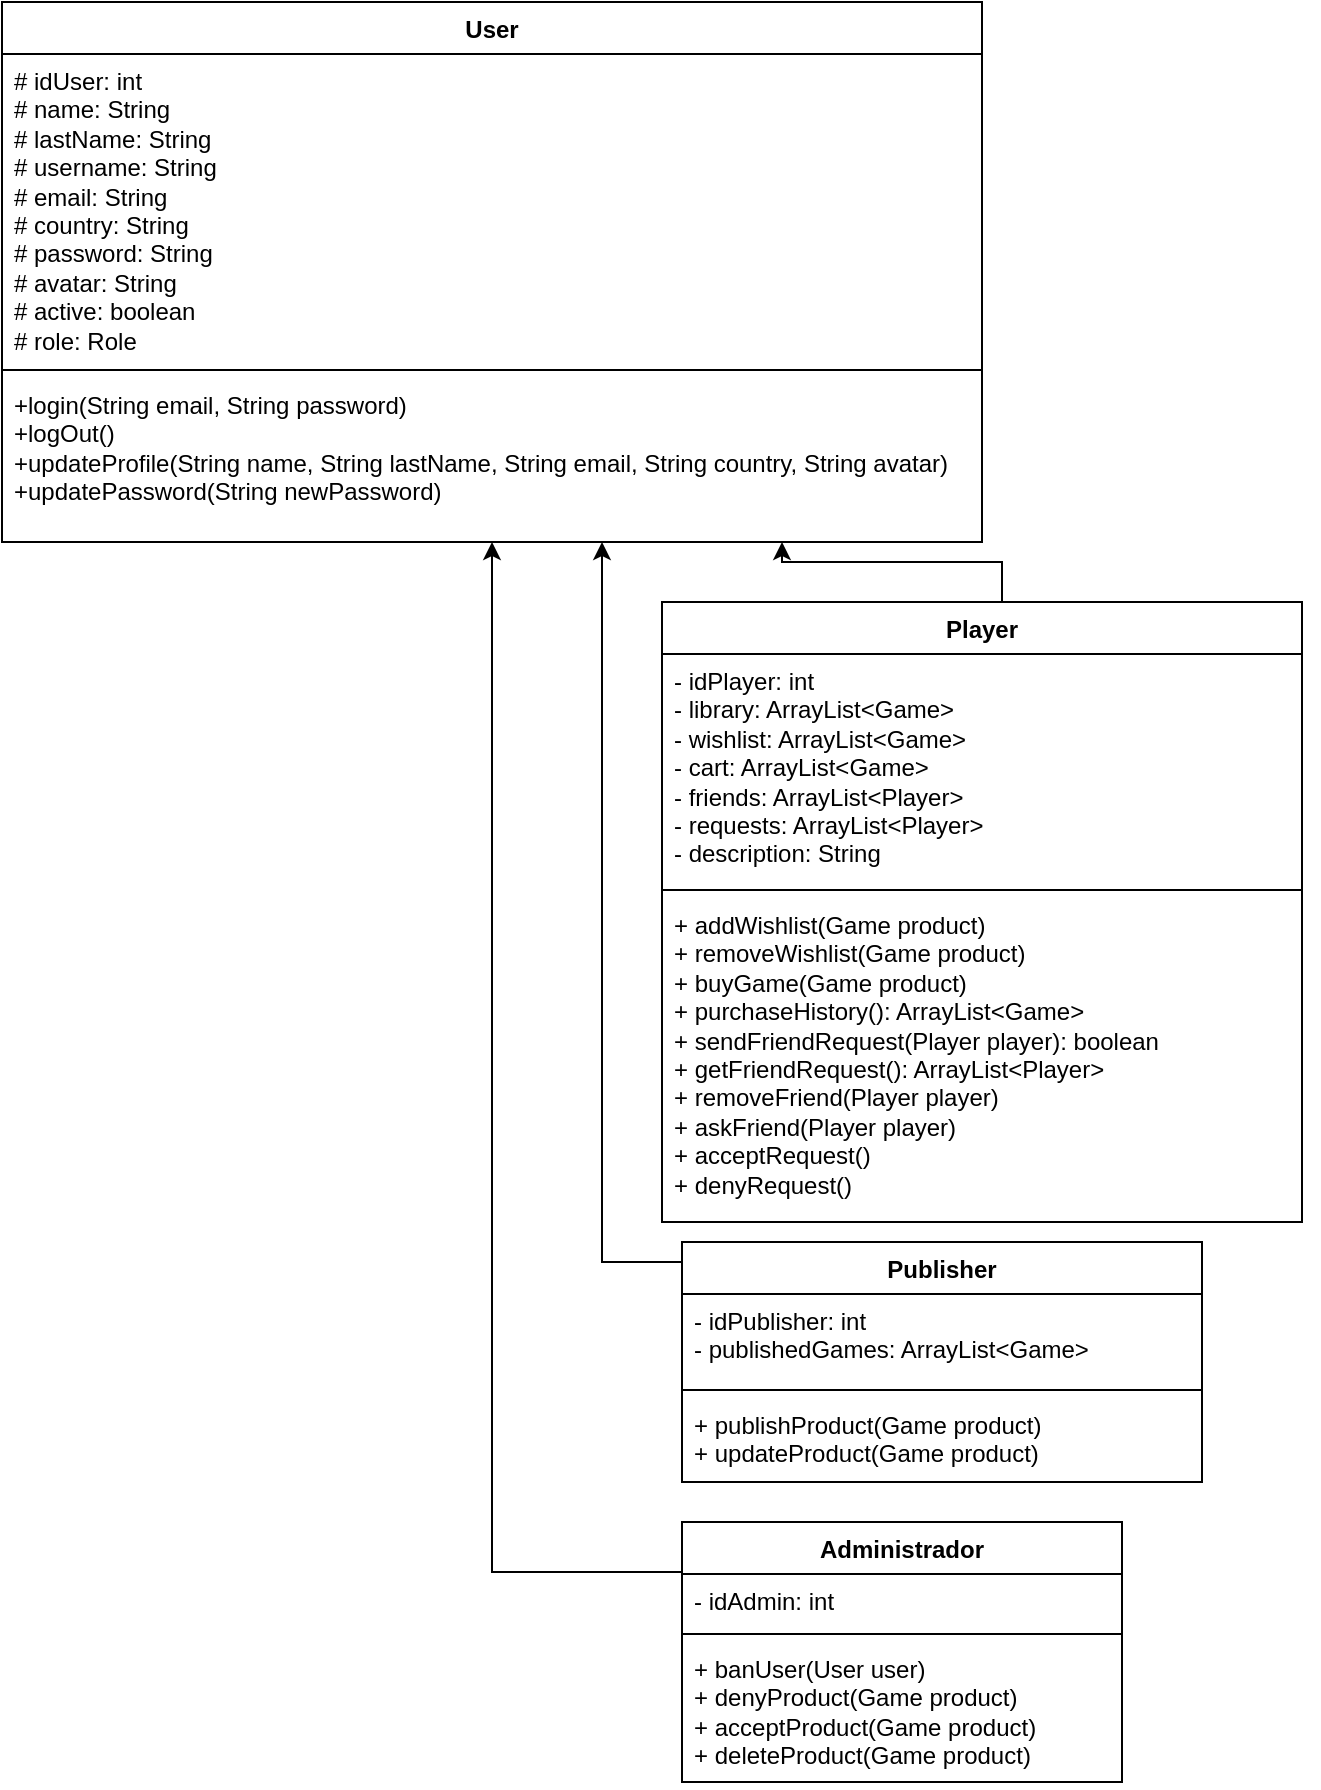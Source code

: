 <mxfile pages="2">
    <diagram name="Página-1" id="R-Q9Ke4eZ67HMNihkkIw">
        <mxGraphModel dx="964" dy="563" grid="1" gridSize="10" guides="1" tooltips="1" connect="1" arrows="1" fold="1" page="1" pageScale="1" pageWidth="850" pageHeight="1100" math="0" shadow="0">
            <root>
                <mxCell id="0"/>
                <mxCell id="1" parent="0"/>
                <mxCell id="VCt5FXydv9lcFM3rAvpy-61" style="edgeStyle=orthogonalEdgeStyle;rounded=0;orthogonalLoop=1;jettySize=auto;html=1;" parent="1" source="VCt5FXydv9lcFM3rAvpy-2" target="VCt5FXydv9lcFM3rAvpy-6" edge="1">
                    <mxGeometry relative="1" as="geometry">
                        <Array as="points">
                            <mxPoint x="660" y="290"/>
                            <mxPoint x="550" y="290"/>
                        </Array>
                    </mxGeometry>
                </mxCell>
                <mxCell id="VCt5FXydv9lcFM3rAvpy-2" value="Player" style="swimlane;fontStyle=1;align=center;verticalAlign=top;childLayout=stackLayout;horizontal=1;startSize=26;horizontalStack=0;resizeParent=1;resizeParentMax=0;resizeLast=0;collapsible=1;marginBottom=0;whiteSpace=wrap;html=1;" parent="1" vertex="1">
                    <mxGeometry x="490" y="310" width="320" height="310" as="geometry">
                        <mxRectangle x="320" y="40" width="100" height="30" as="alternateBounds"/>
                    </mxGeometry>
                </mxCell>
                <mxCell id="VCt5FXydv9lcFM3rAvpy-3" value="- idPlayer: int&lt;div&gt;- library: ArrayList&amp;lt;Game&amp;gt;&lt;div&gt;- wishlist: ArrayList&amp;lt;Game&amp;gt;&lt;/div&gt;&lt;/div&gt;&lt;div&gt;- cart: ArrayList&amp;lt;Game&amp;gt;&lt;/div&gt;&lt;div&gt;- friends: ArrayList&amp;lt;Player&amp;gt;&lt;/div&gt;&lt;div&gt;- requests: ArrayList&amp;lt;Player&amp;gt;&lt;/div&gt;&lt;div&gt;- description: String&lt;/div&gt;&lt;div&gt;&lt;br&gt;&lt;/div&gt;&lt;div&gt;&lt;br&gt;&lt;/div&gt;" style="text;strokeColor=none;fillColor=none;align=left;verticalAlign=top;spacingLeft=4;spacingRight=4;overflow=hidden;rotatable=0;points=[[0,0.5],[1,0.5]];portConstraint=eastwest;whiteSpace=wrap;html=1;" parent="VCt5FXydv9lcFM3rAvpy-2" vertex="1">
                    <mxGeometry y="26" width="320" height="114" as="geometry"/>
                </mxCell>
                <mxCell id="VCt5FXydv9lcFM3rAvpy-4" value="" style="line;strokeWidth=1;fillColor=none;align=left;verticalAlign=middle;spacingTop=-1;spacingLeft=3;spacingRight=3;rotatable=0;labelPosition=right;points=[];portConstraint=eastwest;strokeColor=inherit;" parent="VCt5FXydv9lcFM3rAvpy-2" vertex="1">
                    <mxGeometry y="140" width="320" height="8" as="geometry"/>
                </mxCell>
                <mxCell id="VCt5FXydv9lcFM3rAvpy-5" value="+ addWishlist&lt;span style=&quot;background-color: transparent; color: light-dark(rgb(0, 0, 0), rgb(255, 255, 255));&quot;&gt;(Game product)&lt;/span&gt;&lt;div&gt;&lt;div&gt;+ removeWishlist(Game product)&lt;/div&gt;&lt;div&gt;+ buyGame(Game product)&lt;/div&gt;&lt;div&gt;+ purchaseHistory(): ArrayList&amp;lt;Game&amp;gt;&lt;/div&gt;&lt;div&gt;+ sendFriendRequest(Player player): boolean&lt;/div&gt;&lt;div&gt;+ getFriendRequest(): ArrayList&amp;lt;Player&amp;gt;&lt;/div&gt;&lt;div&gt;+ removeFriend(Player player)&lt;/div&gt;&lt;div&gt;+ askFriend(Player player)&lt;/div&gt;&lt;/div&gt;&lt;div&gt;+ acceptRequest()&lt;/div&gt;&lt;div&gt;+ denyRequest()&lt;/div&gt;&lt;div&gt;&lt;br&gt;&lt;/div&gt;" style="text;strokeColor=none;fillColor=none;align=left;verticalAlign=top;spacingLeft=4;spacingRight=4;overflow=hidden;rotatable=0;points=[[0,0.5],[1,0.5]];portConstraint=eastwest;whiteSpace=wrap;html=1;" parent="VCt5FXydv9lcFM3rAvpy-2" vertex="1">
                    <mxGeometry y="148" width="320" height="162" as="geometry"/>
                </mxCell>
                <mxCell id="VCt5FXydv9lcFM3rAvpy-60" style="edgeStyle=orthogonalEdgeStyle;rounded=0;orthogonalLoop=1;jettySize=auto;html=1;exitX=1;exitY=0.5;exitDx=0;exitDy=0;" parent="VCt5FXydv9lcFM3rAvpy-2" source="VCt5FXydv9lcFM3rAvpy-5" target="VCt5FXydv9lcFM3rAvpy-5" edge="1">
                    <mxGeometry relative="1" as="geometry"/>
                </mxCell>
                <mxCell id="VCt5FXydv9lcFM3rAvpy-6" value="&lt;div&gt;User&lt;/div&gt;" style="swimlane;fontStyle=1;align=center;verticalAlign=top;childLayout=stackLayout;horizontal=1;startSize=26;horizontalStack=0;resizeParent=1;resizeParentMax=0;resizeLast=0;collapsible=1;marginBottom=0;whiteSpace=wrap;html=1;" parent="1" vertex="1">
                    <mxGeometry x="160" y="10" width="490" height="270" as="geometry">
                        <mxRectangle x="350" y="280" width="90" height="40" as="alternateBounds"/>
                    </mxGeometry>
                </mxCell>
                <mxCell id="VCt5FXydv9lcFM3rAvpy-7" value="# idUser: int&amp;nbsp;&lt;div&gt;# name: String&lt;div&gt;# lastName: String&lt;/div&gt;&lt;div&gt;# username: String&lt;/div&gt;&lt;div&gt;# email: String&lt;/div&gt;&lt;div&gt;# country: String&lt;/div&gt;&lt;div&gt;# password: String&lt;/div&gt;&lt;div&gt;# avatar: String&lt;/div&gt;&lt;div&gt;# active: boolean&lt;/div&gt;&lt;div&gt;# role: Role&lt;/div&gt;&lt;div&gt;&lt;div&gt;&lt;br&gt;&lt;/div&gt;&lt;/div&gt;&lt;/div&gt;" style="text;strokeColor=none;fillColor=none;align=left;verticalAlign=top;spacingLeft=4;spacingRight=4;overflow=hidden;rotatable=0;points=[[0,0.5],[1,0.5]];portConstraint=eastwest;whiteSpace=wrap;html=1;" parent="VCt5FXydv9lcFM3rAvpy-6" vertex="1">
                    <mxGeometry y="26" width="490" height="154" as="geometry"/>
                </mxCell>
                <mxCell id="VCt5FXydv9lcFM3rAvpy-8" value="" style="line;strokeWidth=1;fillColor=none;align=left;verticalAlign=middle;spacingTop=-1;spacingLeft=3;spacingRight=3;rotatable=0;labelPosition=right;points=[];portConstraint=eastwest;strokeColor=inherit;" parent="VCt5FXydv9lcFM3rAvpy-6" vertex="1">
                    <mxGeometry y="180" width="490" height="8" as="geometry"/>
                </mxCell>
                <mxCell id="VCt5FXydv9lcFM3rAvpy-9" value="+login(String email, String password)&lt;div&gt;+logOut()&lt;/div&gt;&lt;div&gt;+updateProfile(String name, String lastName, String email, String country, String avatar)&lt;/div&gt;&lt;div&gt;+updatePassword(String newPassword)&lt;/div&gt;" style="text;strokeColor=none;fillColor=none;align=left;verticalAlign=top;spacingLeft=4;spacingRight=4;overflow=hidden;rotatable=0;points=[[0,0.5],[1,0.5]];portConstraint=eastwest;whiteSpace=wrap;html=1;" parent="VCt5FXydv9lcFM3rAvpy-6" vertex="1">
                    <mxGeometry y="188" width="490" height="82" as="geometry"/>
                </mxCell>
                <mxCell id="VCt5FXydv9lcFM3rAvpy-63" style="edgeStyle=orthogonalEdgeStyle;rounded=0;orthogonalLoop=1;jettySize=auto;html=1;" parent="1" source="VCt5FXydv9lcFM3rAvpy-40" target="VCt5FXydv9lcFM3rAvpy-6" edge="1">
                    <mxGeometry relative="1" as="geometry">
                        <Array as="points">
                            <mxPoint x="460" y="640"/>
                        </Array>
                    </mxGeometry>
                </mxCell>
                <mxCell id="VCt5FXydv9lcFM3rAvpy-40" value="Publisher" style="swimlane;fontStyle=1;align=center;verticalAlign=top;childLayout=stackLayout;horizontal=1;startSize=26;horizontalStack=0;resizeParent=1;resizeParentMax=0;resizeLast=0;collapsible=1;marginBottom=0;whiteSpace=wrap;html=1;" parent="1" vertex="1">
                    <mxGeometry x="500" y="630" width="260" height="120" as="geometry"/>
                </mxCell>
                <mxCell id="VCt5FXydv9lcFM3rAvpy-41" value="- idPublisher: int&lt;div&gt;- publishedGames: ArrayList&amp;lt;Game&amp;gt;&lt;/div&gt;&lt;div&gt;&lt;div&gt;&amp;nbsp;&lt;/div&gt;&lt;/div&gt;" style="text;strokeColor=none;fillColor=none;align=left;verticalAlign=top;spacingLeft=4;spacingRight=4;overflow=hidden;rotatable=0;points=[[0,0.5],[1,0.5]];portConstraint=eastwest;whiteSpace=wrap;html=1;" parent="VCt5FXydv9lcFM3rAvpy-40" vertex="1">
                    <mxGeometry y="26" width="260" height="44" as="geometry"/>
                </mxCell>
                <mxCell id="VCt5FXydv9lcFM3rAvpy-42" value="" style="line;strokeWidth=1;fillColor=none;align=left;verticalAlign=middle;spacingTop=-1;spacingLeft=3;spacingRight=3;rotatable=0;labelPosition=right;points=[];portConstraint=eastwest;strokeColor=inherit;" parent="VCt5FXydv9lcFM3rAvpy-40" vertex="1">
                    <mxGeometry y="70" width="260" height="8" as="geometry"/>
                </mxCell>
                <mxCell id="VCt5FXydv9lcFM3rAvpy-43" value="+ publishProduct(Game product)&lt;div&gt;+ updateProduct(Game product)&lt;/div&gt;" style="text;strokeColor=none;fillColor=none;align=left;verticalAlign=top;spacingLeft=4;spacingRight=4;overflow=hidden;rotatable=0;points=[[0,0.5],[1,0.5]];portConstraint=eastwest;whiteSpace=wrap;html=1;" parent="VCt5FXydv9lcFM3rAvpy-40" vertex="1">
                    <mxGeometry y="78" width="260" height="42" as="geometry"/>
                </mxCell>
                <mxCell id="VCt5FXydv9lcFM3rAvpy-64" style="edgeStyle=orthogonalEdgeStyle;rounded=0;orthogonalLoop=1;jettySize=auto;html=1;" parent="1" source="VCt5FXydv9lcFM3rAvpy-49" target="VCt5FXydv9lcFM3rAvpy-6" edge="1">
                    <mxGeometry relative="1" as="geometry">
                        <Array as="points">
                            <mxPoint x="405" y="795"/>
                        </Array>
                    </mxGeometry>
                </mxCell>
                <mxCell id="VCt5FXydv9lcFM3rAvpy-49" value="Administrador" style="swimlane;fontStyle=1;align=center;verticalAlign=top;childLayout=stackLayout;horizontal=1;startSize=26;horizontalStack=0;resizeParent=1;resizeParentMax=0;resizeLast=0;collapsible=1;marginBottom=0;whiteSpace=wrap;html=1;" parent="1" vertex="1">
                    <mxGeometry x="500" y="770" width="220" height="130" as="geometry"/>
                </mxCell>
                <mxCell id="VCt5FXydv9lcFM3rAvpy-50" value="- idAdmin: int" style="text;strokeColor=none;fillColor=none;align=left;verticalAlign=top;spacingLeft=4;spacingRight=4;overflow=hidden;rotatable=0;points=[[0,0.5],[1,0.5]];portConstraint=eastwest;whiteSpace=wrap;html=1;" parent="VCt5FXydv9lcFM3rAvpy-49" vertex="1">
                    <mxGeometry y="26" width="220" height="26" as="geometry"/>
                </mxCell>
                <mxCell id="VCt5FXydv9lcFM3rAvpy-51" value="" style="line;strokeWidth=1;fillColor=none;align=left;verticalAlign=middle;spacingTop=-1;spacingLeft=3;spacingRight=3;rotatable=0;labelPosition=right;points=[];portConstraint=eastwest;strokeColor=inherit;" parent="VCt5FXydv9lcFM3rAvpy-49" vertex="1">
                    <mxGeometry y="52" width="220" height="8" as="geometry"/>
                </mxCell>
                <mxCell id="VCt5FXydv9lcFM3rAvpy-52" value="+ banUser(User user)&lt;div&gt;+ denyProduct(Game product)&lt;/div&gt;&lt;div&gt;+ acceptProduct(Game product)&lt;/div&gt;&lt;div&gt;+ deleteProduct(Game&lt;span style=&quot;background-color: transparent; color: light-dark(rgb(0, 0, 0), rgb(255, 255, 255));&quot;&gt;&amp;nbsp;product)&lt;/span&gt;&lt;/div&gt;&lt;div&gt;&lt;br&gt;&lt;/div&gt;" style="text;strokeColor=none;fillColor=none;align=left;verticalAlign=top;spacingLeft=4;spacingRight=4;overflow=hidden;rotatable=0;points=[[0,0.5],[1,0.5]];portConstraint=eastwest;whiteSpace=wrap;html=1;" parent="VCt5FXydv9lcFM3rAvpy-49" vertex="1">
                    <mxGeometry y="60" width="220" height="70" as="geometry"/>
                </mxCell>
            </root>
        </mxGraphModel>
    </diagram>
    <diagram id="pMXuaI-_06Oo56rJ7vQz" name="Página-2">
        <mxGraphModel dx="1426" dy="841" grid="1" gridSize="10" guides="1" tooltips="1" connect="1" arrows="1" fold="1" page="1" pageScale="1" pageWidth="850" pageHeight="1100" math="0" shadow="0">
            <root>
                <mxCell id="0"/>
                <mxCell id="1" parent="0"/>
                <mxCell id="4F-_qlt1HGNPKUC1CO0p-1" value="Game" style="swimlane;fontStyle=1;align=center;verticalAlign=top;childLayout=stackLayout;horizontal=1;startSize=26;horizontalStack=0;resizeParent=1;resizeParentMax=0;resizeLast=0;collapsible=1;marginBottom=0;whiteSpace=wrap;html=1;" parent="1" vertex="1">
                    <mxGeometry x="40" y="40" width="200" height="284" as="geometry"/>
                </mxCell>
                <mxCell id="4F-_qlt1HGNPKUC1CO0p-2" value="- idGame: int&amp;nbsp;&lt;div&gt;- nameGame: String&lt;div&gt;- banner: String&lt;/div&gt;&lt;/div&gt;&lt;div&gt;- pictures: ArrayList&amp;lt;String&amp;gt;&lt;/div&gt;&lt;div&gt;- publisher: Publisher&lt;/div&gt;&lt;div&gt;- price: double&lt;/div&gt;&lt;div&gt;- reviews: int&lt;/div&gt;&lt;div&gt;- positiveReviews: int&lt;/div&gt;&lt;div&gt;- negativeReviews: int&lt;/div&gt;&lt;div&gt;- description: String&lt;/div&gt;&lt;div&gt;- tags: ArrayList&amp;lt;String&amp;gt;&lt;/div&gt;&lt;div&gt;- discount: double&lt;/div&gt;&lt;div&gt;- releaseDate: LocalDate&lt;/div&gt;&lt;div&gt;- recommended: boolean&lt;/div&gt;&lt;div&gt;- status: int&lt;/div&gt;" style="text;strokeColor=none;fillColor=none;align=left;verticalAlign=top;spacingLeft=4;spacingRight=4;overflow=hidden;rotatable=0;points=[[0,0.5],[1,0.5]];portConstraint=eastwest;whiteSpace=wrap;html=1;" parent="4F-_qlt1HGNPKUC1CO0p-1" vertex="1">
                    <mxGeometry y="26" width="200" height="224" as="geometry"/>
                </mxCell>
                <mxCell id="4F-_qlt1HGNPKUC1CO0p-3" value="" style="line;strokeWidth=1;fillColor=none;align=left;verticalAlign=middle;spacingTop=-1;spacingLeft=3;spacingRight=3;rotatable=0;labelPosition=right;points=[];portConstraint=eastwest;strokeColor=inherit;" parent="4F-_qlt1HGNPKUC1CO0p-1" vertex="1">
                    <mxGeometry y="250" width="200" height="8" as="geometry"/>
                </mxCell>
                <mxCell id="4F-_qlt1HGNPKUC1CO0p-4" value="+&amp;nbsp;" style="text;strokeColor=none;fillColor=none;align=left;verticalAlign=top;spacingLeft=4;spacingRight=4;overflow=hidden;rotatable=0;points=[[0,0.5],[1,0.5]];portConstraint=eastwest;whiteSpace=wrap;html=1;" parent="4F-_qlt1HGNPKUC1CO0p-1" vertex="1">
                    <mxGeometry y="258" width="200" height="26" as="geometry"/>
                </mxCell>
                <mxCell id="2ftWunniH2nncUAssGU_-2" value="Linux" style="swimlane;fontStyle=1;align=center;verticalAlign=top;childLayout=stackLayout;horizontal=1;startSize=26;horizontalStack=0;resizeParent=1;resizeParentMax=0;resizeLast=0;collapsible=1;marginBottom=0;whiteSpace=wrap;html=1;" parent="1" vertex="1">
                    <mxGeometry x="400" y="260" width="160" height="78" as="geometry"/>
                </mxCell>
                <mxCell id="2ftWunniH2nncUAssGU_-3" value="- distro: String&lt;div&gt;- kernelVersion: String&lt;/div&gt;" style="text;strokeColor=none;fillColor=none;align=left;verticalAlign=top;spacingLeft=4;spacingRight=4;overflow=hidden;rotatable=0;points=[[0,0.5],[1,0.5]];portConstraint=eastwest;whiteSpace=wrap;html=1;" parent="2ftWunniH2nncUAssGU_-2" vertex="1">
                    <mxGeometry y="26" width="160" height="44" as="geometry"/>
                </mxCell>
                <mxCell id="2ftWunniH2nncUAssGU_-4" value="" style="line;strokeWidth=1;fillColor=none;align=left;verticalAlign=middle;spacingTop=-1;spacingLeft=3;spacingRight=3;rotatable=0;labelPosition=right;points=[];portConstraint=eastwest;strokeColor=inherit;" parent="2ftWunniH2nncUAssGU_-2" vertex="1">
                    <mxGeometry y="70" width="160" height="8" as="geometry"/>
                </mxCell>
                <mxCell id="QkiDiJm-KpU0c-hSakmv-8" style="edgeStyle=orthogonalEdgeStyle;rounded=0;orthogonalLoop=1;jettySize=auto;html=1;" parent="1" source="2ftWunniH2nncUAssGU_-7" target="s8cO1yEyfadP3O9fwMww-1" edge="1">
                    <mxGeometry relative="1" as="geometry">
                        <mxPoint x="660" y="367" as="targetPoint"/>
                        <Array as="points">
                            <mxPoint x="690" y="444"/>
                        </Array>
                    </mxGeometry>
                </mxCell>
                <mxCell id="2ftWunniH2nncUAssGU_-7" value="Windows" style="swimlane;fontStyle=1;align=center;verticalAlign=top;childLayout=stackLayout;horizontal=1;startSize=26;horizontalStack=0;resizeParent=1;resizeParentMax=0;resizeLast=0;collapsible=1;marginBottom=0;whiteSpace=wrap;html=1;" parent="1" vertex="1">
                    <mxGeometry x="410" y="400" width="160" height="68" as="geometry"/>
                </mxCell>
                <mxCell id="2ftWunniH2nncUAssGU_-8" value="- os: String&lt;div&gt;&lt;br&gt;&lt;/div&gt;" style="text;strokeColor=none;fillColor=none;align=left;verticalAlign=top;spacingLeft=4;spacingRight=4;overflow=hidden;rotatable=0;points=[[0,0.5],[1,0.5]];portConstraint=eastwest;whiteSpace=wrap;html=1;" parent="2ftWunniH2nncUAssGU_-7" vertex="1">
                    <mxGeometry y="26" width="160" height="34" as="geometry"/>
                </mxCell>
                <mxCell id="2ftWunniH2nncUAssGU_-9" value="" style="line;strokeWidth=1;fillColor=none;align=left;verticalAlign=middle;spacingTop=-1;spacingLeft=3;spacingRight=3;rotatable=0;labelPosition=right;points=[];portConstraint=eastwest;strokeColor=inherit;" parent="2ftWunniH2nncUAssGU_-7" vertex="1">
                    <mxGeometry y="60" width="160" height="8" as="geometry"/>
                </mxCell>
                <mxCell id="2ftWunniH2nncUAssGU_-12" value="Mac" style="swimlane;fontStyle=1;align=center;verticalAlign=top;childLayout=stackLayout;horizontal=1;startSize=26;horizontalStack=0;resizeParent=1;resizeParentMax=0;resizeLast=0;collapsible=1;marginBottom=0;whiteSpace=wrap;html=1;" parent="1" vertex="1">
                    <mxGeometry x="410" y="560" width="160" height="78" as="geometry"/>
                </mxCell>
                <mxCell id="2ftWunniH2nncUAssGU_-13" value="- macOsVersion: String&lt;div&gt;- architecture: String&lt;/div&gt;" style="text;strokeColor=none;fillColor=none;align=left;verticalAlign=top;spacingLeft=4;spacingRight=4;overflow=hidden;rotatable=0;points=[[0,0.5],[1,0.5]];portConstraint=eastwest;whiteSpace=wrap;html=1;" parent="2ftWunniH2nncUAssGU_-12" vertex="1">
                    <mxGeometry y="26" width="160" height="44" as="geometry"/>
                </mxCell>
                <mxCell id="2ftWunniH2nncUAssGU_-14" value="" style="line;strokeWidth=1;fillColor=none;align=left;verticalAlign=middle;spacingTop=-1;spacingLeft=3;spacingRight=3;rotatable=0;labelPosition=right;points=[];portConstraint=eastwest;strokeColor=inherit;" parent="2ftWunniH2nncUAssGU_-12" vertex="1">
                    <mxGeometry y="70" width="160" height="8" as="geometry"/>
                </mxCell>
                <mxCell id="2ftWunniH2nncUAssGU_-17" value="" style="endArrow=diamondThin;endFill=0;endSize=24;html=1;rounded=0;" parent="1" source="2ftWunniH2nncUAssGU_-2" target="4F-_qlt1HGNPKUC1CO0p-1" edge="1">
                    <mxGeometry width="160" relative="1" as="geometry">
                        <mxPoint x="230" y="260" as="sourcePoint"/>
                        <mxPoint x="390" y="260" as="targetPoint"/>
                        <Array as="points">
                            <mxPoint x="270" y="380"/>
                            <mxPoint x="140" y="370"/>
                        </Array>
                    </mxGeometry>
                </mxCell>
                <mxCell id="4S3pl4sZNhn3DwW5We6J-1" value="" style="endArrow=diamondThin;endFill=0;endSize=24;html=1;rounded=0;entryX=0.299;entryY=1.109;entryDx=0;entryDy=0;entryPerimeter=0;" parent="1" source="2ftWunniH2nncUAssGU_-7" target="4F-_qlt1HGNPKUC1CO0p-4" edge="1">
                    <mxGeometry width="160" relative="1" as="geometry">
                        <mxPoint x="140" y="440" as="sourcePoint"/>
                        <mxPoint x="100" y="260" as="targetPoint"/>
                        <Array as="points">
                            <mxPoint x="100" y="440"/>
                        </Array>
                    </mxGeometry>
                </mxCell>
                <mxCell id="4S3pl4sZNhn3DwW5We6J-2" value="" style="endArrow=diamondThin;endFill=0;endSize=24;html=1;rounded=0;entryX=0.1;entryY=1;entryDx=0;entryDy=0;entryPerimeter=0;" parent="1" source="2ftWunniH2nncUAssGU_-12" target="4F-_qlt1HGNPKUC1CO0p-4" edge="1">
                    <mxGeometry width="160" relative="1" as="geometry">
                        <mxPoint x="370" y="443" as="sourcePoint"/>
                        <mxPoint x="64" y="194" as="targetPoint"/>
                        <Array as="points">
                            <mxPoint x="200" y="600"/>
                            <mxPoint x="60" y="600"/>
                            <mxPoint x="60" y="440"/>
                        </Array>
                    </mxGeometry>
                </mxCell>
                <mxCell id="4S3pl4sZNhn3DwW5We6J-3" value="Rating" style="swimlane;fontStyle=1;align=center;verticalAlign=top;childLayout=stackLayout;horizontal=1;startSize=26;horizontalStack=0;resizeParent=1;resizeParentMax=0;resizeLast=0;collapsible=1;marginBottom=0;whiteSpace=wrap;html=1;" parent="1" vertex="1">
                    <mxGeometry x="350" y="40" width="160" height="88" as="geometry"/>
                </mxCell>
                <mxCell id="4S3pl4sZNhn3DwW5We6J-4" value="- name: String&lt;div&gt;- iconPath: String&lt;/div&gt;&lt;div&gt;- abbreviation: String&lt;/div&gt;" style="text;strokeColor=none;fillColor=none;align=left;verticalAlign=top;spacingLeft=4;spacingRight=4;overflow=hidden;rotatable=0;points=[[0,0.5],[1,0.5]];portConstraint=eastwest;whiteSpace=wrap;html=1;" parent="4S3pl4sZNhn3DwW5We6J-3" vertex="1">
                    <mxGeometry y="26" width="160" height="54" as="geometry"/>
                </mxCell>
                <mxCell id="4S3pl4sZNhn3DwW5We6J-5" value="" style="line;strokeWidth=1;fillColor=none;align=left;verticalAlign=middle;spacingTop=-1;spacingLeft=3;spacingRight=3;rotatable=0;labelPosition=right;points=[];portConstraint=eastwest;strokeColor=inherit;" parent="4S3pl4sZNhn3DwW5We6J-3" vertex="1">
                    <mxGeometry y="80" width="160" height="8" as="geometry"/>
                </mxCell>
                <mxCell id="4S3pl4sZNhn3DwW5We6J-7" value="" style="endArrow=diamondThin;endFill=0;endSize=24;html=1;rounded=0;entryX=0.986;entryY=0.114;entryDx=0;entryDy=0;entryPerimeter=0;" parent="1" source="4S3pl4sZNhn3DwW5We6J-3" target="4F-_qlt1HGNPKUC1CO0p-2" edge="1">
                    <mxGeometry width="160" relative="1" as="geometry">
                        <mxPoint x="290" y="200" as="sourcePoint"/>
                        <mxPoint x="450" y="200" as="targetPoint"/>
                    </mxGeometry>
                </mxCell>
                <mxCell id="QkiDiJm-KpU0c-hSakmv-6" style="edgeStyle=orthogonalEdgeStyle;rounded=0;orthogonalLoop=1;jettySize=auto;html=1;" parent="1" source="2ftWunniH2nncUAssGU_-3" target="s8cO1yEyfadP3O9fwMww-1" edge="1">
                    <mxGeometry relative="1" as="geometry">
                        <Array as="points">
                            <mxPoint x="600" y="293"/>
                            <mxPoint x="600" y="400"/>
                            <mxPoint x="730" y="400"/>
                        </Array>
                        <mxPoint x="730" y="384" as="targetPoint"/>
                    </mxGeometry>
                </mxCell>
                <mxCell id="s8cO1yEyfadP3O9fwMww-5" value="" style="edgeStyle=orthogonalEdgeStyle;rounded=0;orthogonalLoop=1;jettySize=auto;html=1;" parent="1" source="2ftWunniH2nncUAssGU_-12" target="s8cO1yEyfadP3O9fwMww-1" edge="1">
                    <mxGeometry relative="1" as="geometry">
                        <Array as="points">
                            <mxPoint x="750" y="604"/>
                        </Array>
                        <mxPoint x="570" y="604" as="sourcePoint"/>
                        <mxPoint x="750" y="384" as="targetPoint"/>
                    </mxGeometry>
                </mxCell>
                <mxCell id="s8cO1yEyfadP3O9fwMww-1" value="Requirement" style="swimlane;fontStyle=1;align=center;verticalAlign=top;childLayout=stackLayout;horizontal=1;startSize=26;horizontalStack=0;resizeParent=1;resizeParentMax=0;resizeLast=0;collapsible=1;marginBottom=0;whiteSpace=wrap;html=1;" parent="1" vertex="1">
                    <mxGeometry x="640" y="160" width="160" height="170" as="geometry"/>
                </mxCell>
                <mxCell id="s8cO1yEyfadP3O9fwMww-2" value="&lt;span&gt;&lt;font style=&quot;color: rgb(255, 255, 255);&quot;&gt;# processor: String&lt;/font&gt;&lt;/span&gt;&lt;div&gt;# memory: String&lt;/div&gt;&lt;div&gt;# graphics: String&lt;/div&gt;&lt;div&gt;# storage: String&lt;/div&gt;&lt;div&gt;# additionalNotes: String&lt;/div&gt;" style="text;strokeColor=none;fillColor=none;align=left;verticalAlign=top;spacingLeft=4;spacingRight=4;overflow=hidden;rotatable=0;points=[[0,0.5],[1,0.5]];portConstraint=eastwest;whiteSpace=wrap;html=1;" parent="s8cO1yEyfadP3O9fwMww-1" vertex="1">
                    <mxGeometry y="26" width="160" height="84" as="geometry"/>
                </mxCell>
                <mxCell id="s8cO1yEyfadP3O9fwMww-3" value="" style="line;strokeWidth=1;fillColor=none;align=left;verticalAlign=middle;spacingTop=-1;spacingLeft=3;spacingRight=3;rotatable=0;labelPosition=right;points=[];portConstraint=eastwest;strokeColor=inherit;" parent="s8cO1yEyfadP3O9fwMww-1" vertex="1">
                    <mxGeometry y="110" width="160" height="8" as="geometry"/>
                </mxCell>
                <mxCell id="s8cO1yEyfadP3O9fwMww-4" value="&lt;font color=&quot;#000000&quot; style=&quot;color: rgb(255, 255, 255);&quot;&gt;+ getPlatform(): String&lt;br&gt;+ getFormattedText(): String&lt;/font&gt;" style="text;strokeColor=none;fillColor=none;align=left;verticalAlign=top;spacingLeft=4;spacingRight=4;overflow=hidden;rotatable=0;points=[[0,0.5],[1,0.5]];portConstraint=eastwest;whiteSpace=wrap;html=1;" parent="s8cO1yEyfadP3O9fwMww-1" vertex="1">
                    <mxGeometry y="118" width="160" height="52" as="geometry"/>
                </mxCell>
            </root>
        </mxGraphModel>
    </diagram>
</mxfile>